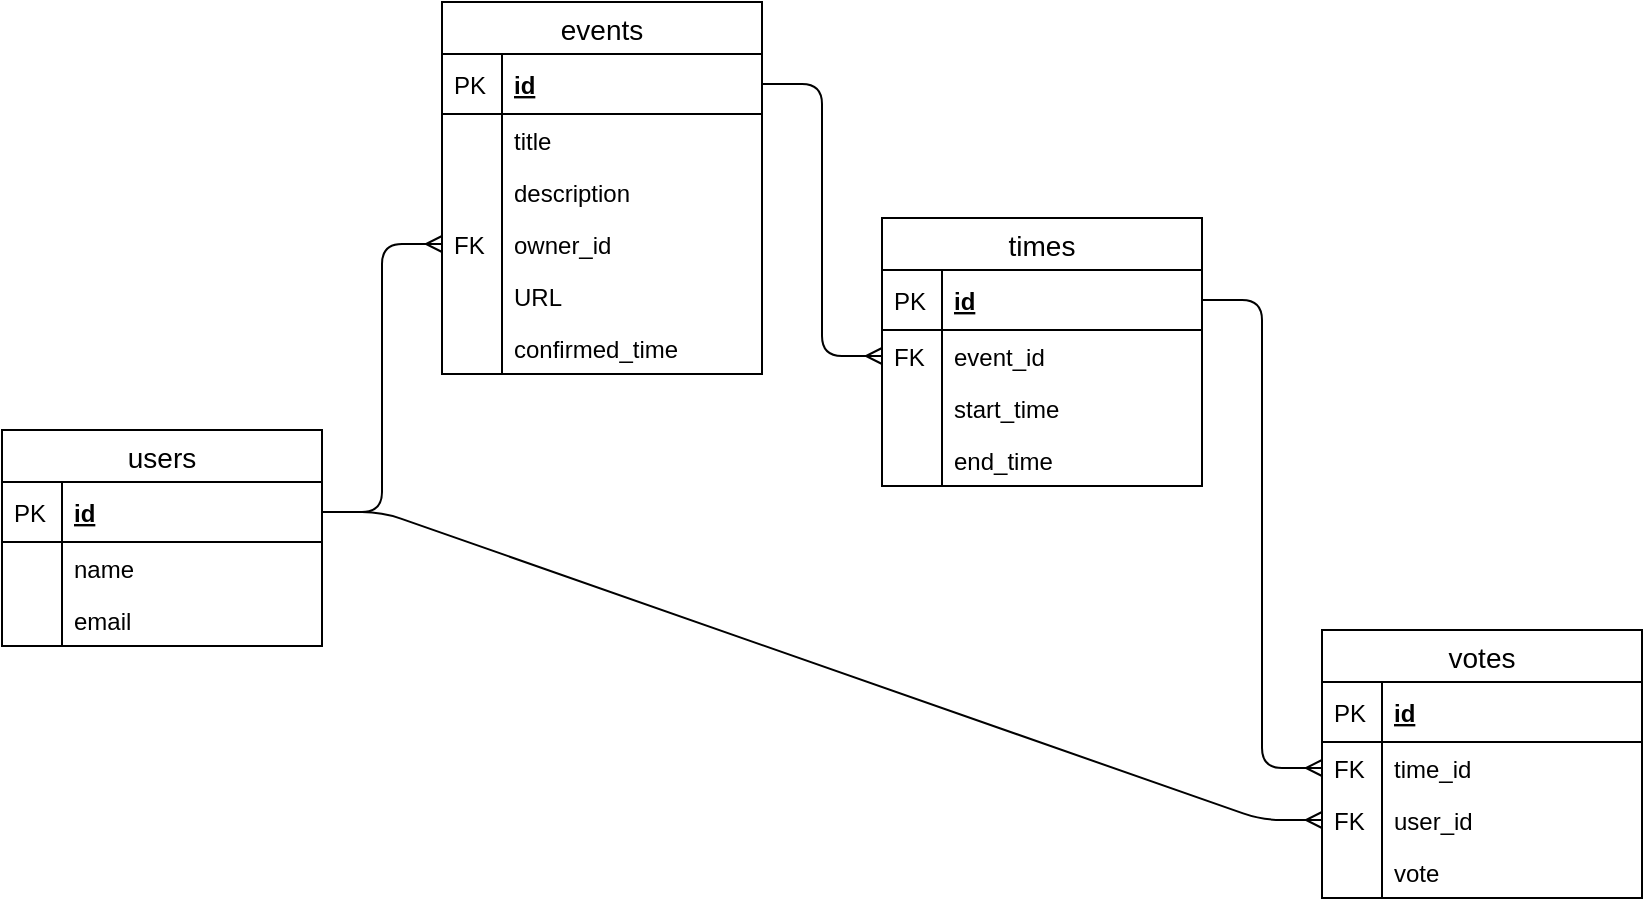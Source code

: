 <mxfile version="12.9.7" type="github">
  <diagram id="C5RBs43oDa-KdzZeNtuy" name="Page-1">
    <mxGraphModel dx="946" dy="1009" grid="1" gridSize="10" guides="1" tooltips="1" connect="1" arrows="1" fold="1" page="1" pageScale="1" pageWidth="827" pageHeight="1169" math="0" shadow="0">
      <root>
        <mxCell id="WIyWlLk6GJQsqaUBKTNV-0" />
        <mxCell id="WIyWlLk6GJQsqaUBKTNV-1" parent="WIyWlLk6GJQsqaUBKTNV-0" />
        <mxCell id="_ewcM-NqU3cuId8VNTFL-47" value="" style="edgeStyle=entityRelationEdgeStyle;fontSize=12;html=1;endArrow=ERmany;exitX=1;exitY=0.5;exitDx=0;exitDy=0;entryX=0;entryY=0.5;entryDx=0;entryDy=0;" edge="1" parent="WIyWlLk6GJQsqaUBKTNV-1" source="_ewcM-NqU3cuId8VNTFL-12" target="_ewcM-NqU3cuId8VNTFL-23">
          <mxGeometry width="100" height="100" relative="1" as="geometry">
            <mxPoint x="407" y="474" as="sourcePoint" />
            <mxPoint x="507" y="374" as="targetPoint" />
          </mxGeometry>
        </mxCell>
        <mxCell id="_ewcM-NqU3cuId8VNTFL-48" value="" style="edgeStyle=entityRelationEdgeStyle;fontSize=12;html=1;endArrow=ERmany;entryX=0;entryY=0.5;entryDx=0;entryDy=0;exitX=1;exitY=0.5;exitDx=0;exitDy=0;" edge="1" parent="WIyWlLk6GJQsqaUBKTNV-1" source="_ewcM-NqU3cuId8VNTFL-21" target="_ewcM-NqU3cuId8VNTFL-43">
          <mxGeometry width="100" height="100" relative="1" as="geometry">
            <mxPoint x="674" y="277" as="sourcePoint" />
            <mxPoint x="774" y="325" as="targetPoint" />
          </mxGeometry>
        </mxCell>
        <mxCell id="_ewcM-NqU3cuId8VNTFL-49" value="" style="edgeStyle=entityRelationEdgeStyle;fontSize=12;html=1;endArrow=ERmany;exitX=1;exitY=0.5;exitDx=0;exitDy=0;entryX=0;entryY=0.5;entryDx=0;entryDy=0;" edge="1" parent="WIyWlLk6GJQsqaUBKTNV-1" source="_ewcM-NqU3cuId8VNTFL-30" target="_ewcM-NqU3cuId8VNTFL-18">
          <mxGeometry width="100" height="100" relative="1" as="geometry">
            <mxPoint x="97" y="257" as="sourcePoint" />
            <mxPoint x="167" y="305" as="targetPoint" />
          </mxGeometry>
        </mxCell>
        <mxCell id="_ewcM-NqU3cuId8VNTFL-50" value="" style="edgeStyle=entityRelationEdgeStyle;fontSize=12;html=1;endArrow=ERmany;exitX=1;exitY=0.5;exitDx=0;exitDy=0;entryX=0;entryY=0.5;entryDx=0;entryDy=0;" edge="1" parent="WIyWlLk6GJQsqaUBKTNV-1" source="_ewcM-NqU3cuId8VNTFL-30" target="_ewcM-NqU3cuId8VNTFL-41">
          <mxGeometry width="100" height="100" relative="1" as="geometry">
            <mxPoint x="97" y="265" as="sourcePoint" />
            <mxPoint x="657" y="514" as="targetPoint" />
          </mxGeometry>
        </mxCell>
        <mxCell id="_ewcM-NqU3cuId8VNTFL-11" value="events" style="swimlane;fontStyle=0;childLayout=stackLayout;horizontal=1;startSize=26;horizontalStack=0;resizeParent=1;resizeParentMax=0;resizeLast=0;collapsible=1;marginBottom=0;align=center;fontSize=14;" vertex="1" parent="WIyWlLk6GJQsqaUBKTNV-1">
          <mxGeometry x="227" y="80" width="160" height="186" as="geometry" />
        </mxCell>
        <mxCell id="_ewcM-NqU3cuId8VNTFL-12" value="id" style="shape=partialRectangle;top=0;left=0;right=0;bottom=1;align=left;verticalAlign=middle;fillColor=none;spacingLeft=34;spacingRight=4;overflow=hidden;rotatable=0;points=[[0,0.5],[1,0.5]];portConstraint=eastwest;dropTarget=0;fontStyle=5;fontSize=12;" vertex="1" parent="_ewcM-NqU3cuId8VNTFL-11">
          <mxGeometry y="26" width="160" height="30" as="geometry" />
        </mxCell>
        <mxCell id="_ewcM-NqU3cuId8VNTFL-13" value="PK" style="shape=partialRectangle;top=0;left=0;bottom=0;fillColor=none;align=left;verticalAlign=middle;spacingLeft=4;spacingRight=4;overflow=hidden;rotatable=0;points=[];portConstraint=eastwest;part=1;fontSize=12;" vertex="1" connectable="0" parent="_ewcM-NqU3cuId8VNTFL-12">
          <mxGeometry width="30" height="30" as="geometry" />
        </mxCell>
        <mxCell id="_ewcM-NqU3cuId8VNTFL-14" value="title" style="shape=partialRectangle;top=0;left=0;right=0;bottom=0;align=left;verticalAlign=top;fillColor=none;spacingLeft=34;spacingRight=4;overflow=hidden;rotatable=0;points=[[0,0.5],[1,0.5]];portConstraint=eastwest;dropTarget=0;fontSize=12;" vertex="1" parent="_ewcM-NqU3cuId8VNTFL-11">
          <mxGeometry y="56" width="160" height="26" as="geometry" />
        </mxCell>
        <mxCell id="_ewcM-NqU3cuId8VNTFL-15" value="" style="shape=partialRectangle;top=0;left=0;bottom=0;fillColor=none;align=left;verticalAlign=top;spacingLeft=4;spacingRight=4;overflow=hidden;rotatable=0;points=[];portConstraint=eastwest;part=1;fontSize=12;" vertex="1" connectable="0" parent="_ewcM-NqU3cuId8VNTFL-14">
          <mxGeometry width="30" height="26" as="geometry" />
        </mxCell>
        <mxCell id="_ewcM-NqU3cuId8VNTFL-16" value="description" style="shape=partialRectangle;top=0;left=0;right=0;bottom=0;align=left;verticalAlign=top;fillColor=none;spacingLeft=34;spacingRight=4;overflow=hidden;rotatable=0;points=[[0,0.5],[1,0.5]];portConstraint=eastwest;dropTarget=0;fontSize=12;" vertex="1" parent="_ewcM-NqU3cuId8VNTFL-11">
          <mxGeometry y="82" width="160" height="26" as="geometry" />
        </mxCell>
        <mxCell id="_ewcM-NqU3cuId8VNTFL-17" value="" style="shape=partialRectangle;top=0;left=0;bottom=0;fillColor=none;align=left;verticalAlign=top;spacingLeft=4;spacingRight=4;overflow=hidden;rotatable=0;points=[];portConstraint=eastwest;part=1;fontSize=12;" vertex="1" connectable="0" parent="_ewcM-NqU3cuId8VNTFL-16">
          <mxGeometry width="30" height="26" as="geometry" />
        </mxCell>
        <mxCell id="_ewcM-NqU3cuId8VNTFL-18" value="owner_id" style="shape=partialRectangle;top=0;left=0;right=0;bottom=0;align=left;verticalAlign=top;fillColor=none;spacingLeft=34;spacingRight=4;overflow=hidden;rotatable=0;points=[[0,0.5],[1,0.5]];portConstraint=eastwest;dropTarget=0;fontSize=12;" vertex="1" parent="_ewcM-NqU3cuId8VNTFL-11">
          <mxGeometry y="108" width="160" height="26" as="geometry" />
        </mxCell>
        <mxCell id="_ewcM-NqU3cuId8VNTFL-19" value="FK" style="shape=partialRectangle;top=0;left=0;bottom=0;fillColor=none;align=left;verticalAlign=top;spacingLeft=4;spacingRight=4;overflow=hidden;rotatable=0;points=[];portConstraint=eastwest;part=1;fontSize=12;" vertex="1" connectable="0" parent="_ewcM-NqU3cuId8VNTFL-18">
          <mxGeometry width="30" height="26" as="geometry" />
        </mxCell>
        <mxCell id="_ewcM-NqU3cuId8VNTFL-51" value="URL" style="shape=partialRectangle;top=0;left=0;right=0;bottom=0;align=left;verticalAlign=top;fillColor=none;spacingLeft=34;spacingRight=4;overflow=hidden;rotatable=0;points=[[0,0.5],[1,0.5]];portConstraint=eastwest;dropTarget=0;fontSize=12;" vertex="1" parent="_ewcM-NqU3cuId8VNTFL-11">
          <mxGeometry y="134" width="160" height="26" as="geometry" />
        </mxCell>
        <mxCell id="_ewcM-NqU3cuId8VNTFL-52" value="" style="shape=partialRectangle;top=0;left=0;bottom=0;fillColor=none;align=left;verticalAlign=top;spacingLeft=4;spacingRight=4;overflow=hidden;rotatable=0;points=[];portConstraint=eastwest;part=1;fontSize=12;" vertex="1" connectable="0" parent="_ewcM-NqU3cuId8VNTFL-51">
          <mxGeometry width="30" height="26" as="geometry" />
        </mxCell>
        <mxCell id="_ewcM-NqU3cuId8VNTFL-53" value="confirmed_time" style="shape=partialRectangle;top=0;left=0;right=0;bottom=0;align=left;verticalAlign=top;fillColor=none;spacingLeft=34;spacingRight=4;overflow=hidden;rotatable=0;points=[[0,0.5],[1,0.5]];portConstraint=eastwest;dropTarget=0;fontSize=12;" vertex="1" parent="_ewcM-NqU3cuId8VNTFL-11">
          <mxGeometry y="160" width="160" height="26" as="geometry" />
        </mxCell>
        <mxCell id="_ewcM-NqU3cuId8VNTFL-54" value="" style="shape=partialRectangle;top=0;left=0;bottom=0;fillColor=none;align=left;verticalAlign=top;spacingLeft=4;spacingRight=4;overflow=hidden;rotatable=0;points=[];portConstraint=eastwest;part=1;fontSize=12;" vertex="1" connectable="0" parent="_ewcM-NqU3cuId8VNTFL-53">
          <mxGeometry width="30" height="26" as="geometry" />
        </mxCell>
        <mxCell id="_ewcM-NqU3cuId8VNTFL-29" value="users" style="swimlane;fontStyle=0;childLayout=stackLayout;horizontal=1;startSize=26;horizontalStack=0;resizeParent=1;resizeParentMax=0;resizeLast=0;collapsible=1;marginBottom=0;align=center;fontSize=14;" vertex="1" parent="WIyWlLk6GJQsqaUBKTNV-1">
          <mxGeometry x="7" y="294" width="160" height="108" as="geometry" />
        </mxCell>
        <mxCell id="_ewcM-NqU3cuId8VNTFL-30" value="id" style="shape=partialRectangle;top=0;left=0;right=0;bottom=1;align=left;verticalAlign=middle;fillColor=none;spacingLeft=34;spacingRight=4;overflow=hidden;rotatable=0;points=[[0,0.5],[1,0.5]];portConstraint=eastwest;dropTarget=0;fontStyle=5;fontSize=12;" vertex="1" parent="_ewcM-NqU3cuId8VNTFL-29">
          <mxGeometry y="26" width="160" height="30" as="geometry" />
        </mxCell>
        <mxCell id="_ewcM-NqU3cuId8VNTFL-31" value="PK" style="shape=partialRectangle;top=0;left=0;bottom=0;fillColor=none;align=left;verticalAlign=middle;spacingLeft=4;spacingRight=4;overflow=hidden;rotatable=0;points=[];portConstraint=eastwest;part=1;fontSize=12;" vertex="1" connectable="0" parent="_ewcM-NqU3cuId8VNTFL-30">
          <mxGeometry width="30" height="30" as="geometry" />
        </mxCell>
        <mxCell id="_ewcM-NqU3cuId8VNTFL-32" value="name" style="shape=partialRectangle;top=0;left=0;right=0;bottom=0;align=left;verticalAlign=top;fillColor=none;spacingLeft=34;spacingRight=4;overflow=hidden;rotatable=0;points=[[0,0.5],[1,0.5]];portConstraint=eastwest;dropTarget=0;fontSize=12;" vertex="1" parent="_ewcM-NqU3cuId8VNTFL-29">
          <mxGeometry y="56" width="160" height="26" as="geometry" />
        </mxCell>
        <mxCell id="_ewcM-NqU3cuId8VNTFL-33" value="" style="shape=partialRectangle;top=0;left=0;bottom=0;fillColor=none;align=left;verticalAlign=top;spacingLeft=4;spacingRight=4;overflow=hidden;rotatable=0;points=[];portConstraint=eastwest;part=1;fontSize=12;" vertex="1" connectable="0" parent="_ewcM-NqU3cuId8VNTFL-32">
          <mxGeometry width="30" height="26" as="geometry" />
        </mxCell>
        <mxCell id="_ewcM-NqU3cuId8VNTFL-34" value="email" style="shape=partialRectangle;top=0;left=0;right=0;bottom=0;align=left;verticalAlign=top;fillColor=none;spacingLeft=34;spacingRight=4;overflow=hidden;rotatable=0;points=[[0,0.5],[1,0.5]];portConstraint=eastwest;dropTarget=0;fontSize=12;" vertex="1" parent="_ewcM-NqU3cuId8VNTFL-29">
          <mxGeometry y="82" width="160" height="26" as="geometry" />
        </mxCell>
        <mxCell id="_ewcM-NqU3cuId8VNTFL-35" value="" style="shape=partialRectangle;top=0;left=0;bottom=0;fillColor=none;align=left;verticalAlign=top;spacingLeft=4;spacingRight=4;overflow=hidden;rotatable=0;points=[];portConstraint=eastwest;part=1;fontSize=12;" vertex="1" connectable="0" parent="_ewcM-NqU3cuId8VNTFL-34">
          <mxGeometry width="30" height="26" as="geometry" />
        </mxCell>
        <mxCell id="_ewcM-NqU3cuId8VNTFL-20" value="times" style="swimlane;fontStyle=0;childLayout=stackLayout;horizontal=1;startSize=26;horizontalStack=0;resizeParent=1;resizeParentMax=0;resizeLast=0;collapsible=1;marginBottom=0;align=center;fontSize=14;" vertex="1" parent="WIyWlLk6GJQsqaUBKTNV-1">
          <mxGeometry x="447" y="188" width="160" height="134" as="geometry" />
        </mxCell>
        <mxCell id="_ewcM-NqU3cuId8VNTFL-21" value="id" style="shape=partialRectangle;top=0;left=0;right=0;bottom=1;align=left;verticalAlign=middle;fillColor=none;spacingLeft=34;spacingRight=4;overflow=hidden;rotatable=0;points=[[0,0.5],[1,0.5]];portConstraint=eastwest;dropTarget=0;fontStyle=5;fontSize=12;" vertex="1" parent="_ewcM-NqU3cuId8VNTFL-20">
          <mxGeometry y="26" width="160" height="30" as="geometry" />
        </mxCell>
        <mxCell id="_ewcM-NqU3cuId8VNTFL-22" value="PK" style="shape=partialRectangle;top=0;left=0;bottom=0;fillColor=none;align=left;verticalAlign=middle;spacingLeft=4;spacingRight=4;overflow=hidden;rotatable=0;points=[];portConstraint=eastwest;part=1;fontSize=12;" vertex="1" connectable="0" parent="_ewcM-NqU3cuId8VNTFL-21">
          <mxGeometry width="30" height="30" as="geometry" />
        </mxCell>
        <mxCell id="_ewcM-NqU3cuId8VNTFL-23" value="event_id" style="shape=partialRectangle;top=0;left=0;right=0;bottom=0;align=left;verticalAlign=top;fillColor=none;spacingLeft=34;spacingRight=4;overflow=hidden;rotatable=0;points=[[0,0.5],[1,0.5]];portConstraint=eastwest;dropTarget=0;fontSize=12;" vertex="1" parent="_ewcM-NqU3cuId8VNTFL-20">
          <mxGeometry y="56" width="160" height="26" as="geometry" />
        </mxCell>
        <mxCell id="_ewcM-NqU3cuId8VNTFL-24" value="FK" style="shape=partialRectangle;top=0;left=0;bottom=0;fillColor=none;align=left;verticalAlign=top;spacingLeft=4;spacingRight=4;overflow=hidden;rotatable=0;points=[];portConstraint=eastwest;part=1;fontSize=12;" vertex="1" connectable="0" parent="_ewcM-NqU3cuId8VNTFL-23">
          <mxGeometry width="30" height="26" as="geometry" />
        </mxCell>
        <mxCell id="_ewcM-NqU3cuId8VNTFL-25" value="start_time" style="shape=partialRectangle;top=0;left=0;right=0;bottom=0;align=left;verticalAlign=top;fillColor=none;spacingLeft=34;spacingRight=4;overflow=hidden;rotatable=0;points=[[0,0.5],[1,0.5]];portConstraint=eastwest;dropTarget=0;fontSize=12;" vertex="1" parent="_ewcM-NqU3cuId8VNTFL-20">
          <mxGeometry y="82" width="160" height="26" as="geometry" />
        </mxCell>
        <mxCell id="_ewcM-NqU3cuId8VNTFL-26" value="" style="shape=partialRectangle;top=0;left=0;bottom=0;fillColor=none;align=left;verticalAlign=top;spacingLeft=4;spacingRight=4;overflow=hidden;rotatable=0;points=[];portConstraint=eastwest;part=1;fontSize=12;" vertex="1" connectable="0" parent="_ewcM-NqU3cuId8VNTFL-25">
          <mxGeometry width="30" height="26" as="geometry" />
        </mxCell>
        <mxCell id="_ewcM-NqU3cuId8VNTFL-27" value="end_time" style="shape=partialRectangle;top=0;left=0;right=0;bottom=0;align=left;verticalAlign=top;fillColor=none;spacingLeft=34;spacingRight=4;overflow=hidden;rotatable=0;points=[[0,0.5],[1,0.5]];portConstraint=eastwest;dropTarget=0;fontSize=12;" vertex="1" parent="_ewcM-NqU3cuId8VNTFL-20">
          <mxGeometry y="108" width="160" height="26" as="geometry" />
        </mxCell>
        <mxCell id="_ewcM-NqU3cuId8VNTFL-28" value="" style="shape=partialRectangle;top=0;left=0;bottom=0;fillColor=none;align=left;verticalAlign=top;spacingLeft=4;spacingRight=4;overflow=hidden;rotatable=0;points=[];portConstraint=eastwest;part=1;fontSize=12;" vertex="1" connectable="0" parent="_ewcM-NqU3cuId8VNTFL-27">
          <mxGeometry width="30" height="26" as="geometry" />
        </mxCell>
        <mxCell id="_ewcM-NqU3cuId8VNTFL-38" value="votes" style="swimlane;fontStyle=0;childLayout=stackLayout;horizontal=1;startSize=26;horizontalStack=0;resizeParent=1;resizeParentMax=0;resizeLast=0;collapsible=1;marginBottom=0;align=center;fontSize=14;" vertex="1" parent="WIyWlLk6GJQsqaUBKTNV-1">
          <mxGeometry x="667" y="394" width="160" height="134" as="geometry" />
        </mxCell>
        <mxCell id="_ewcM-NqU3cuId8VNTFL-39" value="id" style="shape=partialRectangle;top=0;left=0;right=0;bottom=1;align=left;verticalAlign=middle;fillColor=none;spacingLeft=34;spacingRight=4;overflow=hidden;rotatable=0;points=[[0,0.5],[1,0.5]];portConstraint=eastwest;dropTarget=0;fontStyle=5;fontSize=12;" vertex="1" parent="_ewcM-NqU3cuId8VNTFL-38">
          <mxGeometry y="26" width="160" height="30" as="geometry" />
        </mxCell>
        <mxCell id="_ewcM-NqU3cuId8VNTFL-40" value="PK" style="shape=partialRectangle;top=0;left=0;bottom=0;fillColor=none;align=left;verticalAlign=middle;spacingLeft=4;spacingRight=4;overflow=hidden;rotatable=0;points=[];portConstraint=eastwest;part=1;fontSize=12;" vertex="1" connectable="0" parent="_ewcM-NqU3cuId8VNTFL-39">
          <mxGeometry width="30" height="30" as="geometry" />
        </mxCell>
        <mxCell id="_ewcM-NqU3cuId8VNTFL-43" value="time_id" style="shape=partialRectangle;top=0;left=0;right=0;bottom=0;align=left;verticalAlign=top;fillColor=none;spacingLeft=34;spacingRight=4;overflow=hidden;rotatable=0;points=[[0,0.5],[1,0.5]];portConstraint=eastwest;dropTarget=0;fontSize=12;" vertex="1" parent="_ewcM-NqU3cuId8VNTFL-38">
          <mxGeometry y="56" width="160" height="26" as="geometry" />
        </mxCell>
        <mxCell id="_ewcM-NqU3cuId8VNTFL-44" value="FK" style="shape=partialRectangle;top=0;left=0;bottom=0;fillColor=none;align=left;verticalAlign=top;spacingLeft=4;spacingRight=4;overflow=hidden;rotatable=0;points=[];portConstraint=eastwest;part=1;fontSize=12;" vertex="1" connectable="0" parent="_ewcM-NqU3cuId8VNTFL-43">
          <mxGeometry width="30" height="26" as="geometry" />
        </mxCell>
        <mxCell id="_ewcM-NqU3cuId8VNTFL-41" value="user_id" style="shape=partialRectangle;top=0;left=0;right=0;bottom=0;align=left;verticalAlign=top;fillColor=none;spacingLeft=34;spacingRight=4;overflow=hidden;rotatable=0;points=[[0,0.5],[1,0.5]];portConstraint=eastwest;dropTarget=0;fontSize=12;" vertex="1" parent="_ewcM-NqU3cuId8VNTFL-38">
          <mxGeometry y="82" width="160" height="26" as="geometry" />
        </mxCell>
        <mxCell id="_ewcM-NqU3cuId8VNTFL-42" value="FK" style="shape=partialRectangle;top=0;left=0;bottom=0;fillColor=none;align=left;verticalAlign=top;spacingLeft=4;spacingRight=4;overflow=hidden;rotatable=0;points=[];portConstraint=eastwest;part=1;fontSize=12;" vertex="1" connectable="0" parent="_ewcM-NqU3cuId8VNTFL-41">
          <mxGeometry width="30" height="26" as="geometry" />
        </mxCell>
        <mxCell id="_ewcM-NqU3cuId8VNTFL-45" value="vote" style="shape=partialRectangle;top=0;left=0;right=0;bottom=0;align=left;verticalAlign=top;fillColor=none;spacingLeft=34;spacingRight=4;overflow=hidden;rotatable=0;points=[[0,0.5],[1,0.5]];portConstraint=eastwest;dropTarget=0;fontSize=12;" vertex="1" parent="_ewcM-NqU3cuId8VNTFL-38">
          <mxGeometry y="108" width="160" height="26" as="geometry" />
        </mxCell>
        <mxCell id="_ewcM-NqU3cuId8VNTFL-46" value="" style="shape=partialRectangle;top=0;left=0;bottom=0;fillColor=none;align=left;verticalAlign=top;spacingLeft=4;spacingRight=4;overflow=hidden;rotatable=0;points=[];portConstraint=eastwest;part=1;fontSize=12;" vertex="1" connectable="0" parent="_ewcM-NqU3cuId8VNTFL-45">
          <mxGeometry width="30" height="26" as="geometry" />
        </mxCell>
      </root>
    </mxGraphModel>
  </diagram>
</mxfile>
